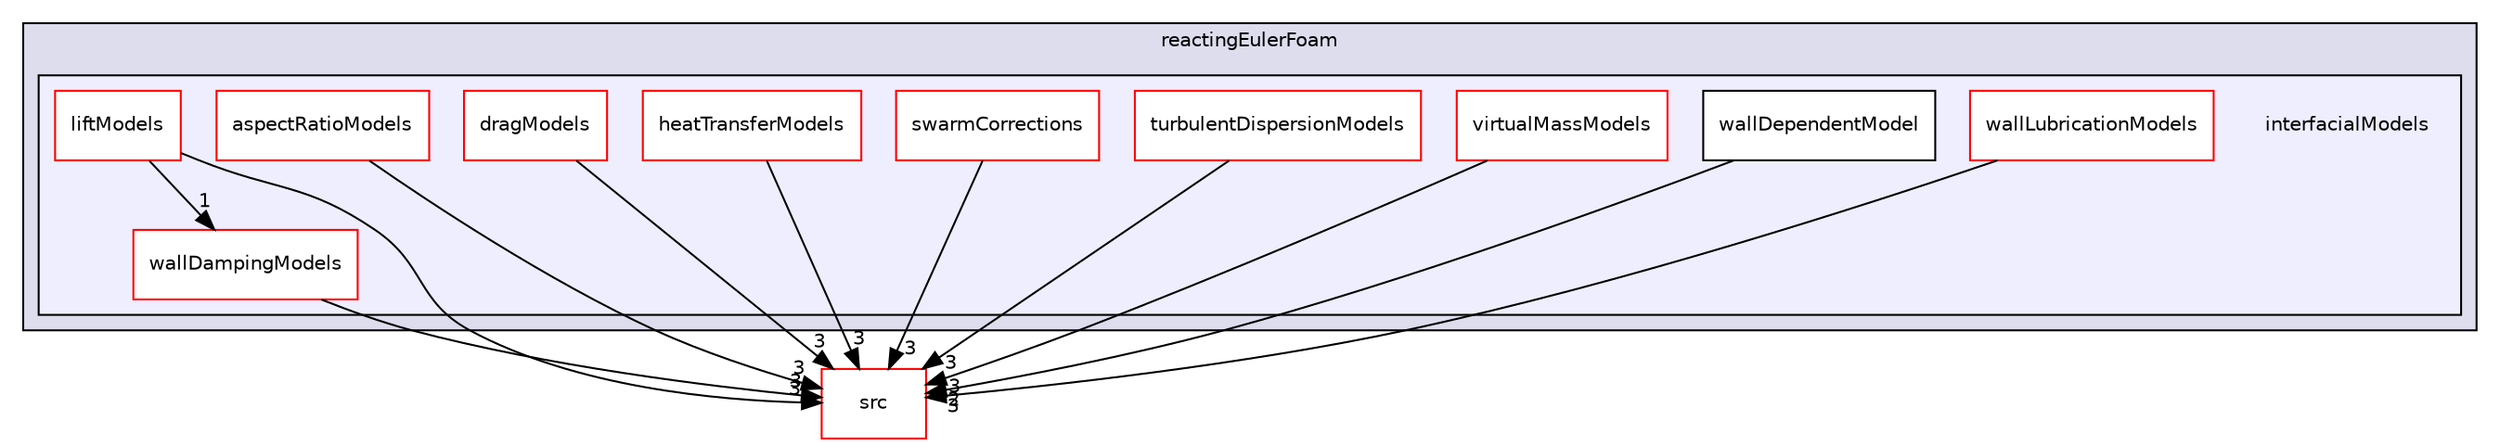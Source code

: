 digraph "applications/solvers/multiphase/reactingEulerFoam/interfacialModels" {
  bgcolor=transparent;
  compound=true
  node [ fontsize="10", fontname="Helvetica"];
  edge [ labelfontsize="10", labelfontname="Helvetica"];
  subgraph clusterdir_bd1c0bce0f70f7327528a03b20ac8e2b {
    graph [ bgcolor="#ddddee", pencolor="black", label="reactingEulerFoam" fontname="Helvetica", fontsize="10", URL="dir_bd1c0bce0f70f7327528a03b20ac8e2b.html"]
  subgraph clusterdir_27c83a420e522b8ccff26d2d4e401b3e {
    graph [ bgcolor="#eeeeff", pencolor="black", label="" URL="dir_27c83a420e522b8ccff26d2d4e401b3e.html"];
    dir_27c83a420e522b8ccff26d2d4e401b3e [shape=plaintext label="interfacialModels"];
    dir_e9919ab5149f5f27339f51bcab650f85 [shape=box label="aspectRatioModels" color="red" fillcolor="white" style="filled" URL="dir_e9919ab5149f5f27339f51bcab650f85.html"];
    dir_140550c5d1d4b990d521848813359ae9 [shape=box label="dragModels" color="red" fillcolor="white" style="filled" URL="dir_140550c5d1d4b990d521848813359ae9.html"];
    dir_01139efe015cac160fe35ad013225f4d [shape=box label="heatTransferModels" color="red" fillcolor="white" style="filled" URL="dir_01139efe015cac160fe35ad013225f4d.html"];
    dir_958cf92edb2f8614047546908bf03d2a [shape=box label="liftModels" color="red" fillcolor="white" style="filled" URL="dir_958cf92edb2f8614047546908bf03d2a.html"];
    dir_3e80d02eb03cde4585a5e9230356fd14 [shape=box label="swarmCorrections" color="red" fillcolor="white" style="filled" URL="dir_3e80d02eb03cde4585a5e9230356fd14.html"];
    dir_68582b348e2d9384d1ebe839f91d5a6a [shape=box label="turbulentDispersionModels" color="red" fillcolor="white" style="filled" URL="dir_68582b348e2d9384d1ebe839f91d5a6a.html"];
    dir_14fdfbd04731d64c597f445130782612 [shape=box label="virtualMassModels" color="red" fillcolor="white" style="filled" URL="dir_14fdfbd04731d64c597f445130782612.html"];
    dir_cee67cef8b707840d7034735f1e2f9fa [shape=box label="wallDampingModels" color="red" fillcolor="white" style="filled" URL="dir_cee67cef8b707840d7034735f1e2f9fa.html"];
    dir_39c6fb13b73366fdd8d1a563194c0342 [shape=box label="wallDependentModel" color="black" fillcolor="white" style="filled" URL="dir_39c6fb13b73366fdd8d1a563194c0342.html"];
    dir_dc2172eec47757b3e024133ec45cdacf [shape=box label="wallLubricationModels" color="red" fillcolor="white" style="filled" URL="dir_dc2172eec47757b3e024133ec45cdacf.html"];
  }
  }
  dir_68267d1309a1af8e8297ef4c3efbcdba [shape=box label="src" color="red" URL="dir_68267d1309a1af8e8297ef4c3efbcdba.html"];
  dir_dc2172eec47757b3e024133ec45cdacf->dir_68267d1309a1af8e8297ef4c3efbcdba [headlabel="3", labeldistance=1.5 headhref="dir_000326_000736.html"];
  dir_68582b348e2d9384d1ebe839f91d5a6a->dir_68267d1309a1af8e8297ef4c3efbcdba [headlabel="3", labeldistance=1.5 headhref="dir_000293_000736.html"];
  dir_3e80d02eb03cde4585a5e9230356fd14->dir_68267d1309a1af8e8297ef4c3efbcdba [headlabel="3", labeldistance=1.5 headhref="dir_000285_000736.html"];
  dir_140550c5d1d4b990d521848813359ae9->dir_68267d1309a1af8e8297ef4c3efbcdba [headlabel="3", labeldistance=1.5 headhref="dir_000173_000736.html"];
  dir_958cf92edb2f8614047546908bf03d2a->dir_68267d1309a1af8e8297ef4c3efbcdba [headlabel="3", labeldistance=1.5 headhref="dir_000270_000736.html"];
  dir_958cf92edb2f8614047546908bf03d2a->dir_cee67cef8b707840d7034735f1e2f9fa [headlabel="1", labeldistance=1.5 headhref="dir_000270_000317.html"];
  dir_39c6fb13b73366fdd8d1a563194c0342->dir_68267d1309a1af8e8297ef4c3efbcdba [headlabel="2", labeldistance=1.5 headhref="dir_000324_000736.html"];
  dir_14fdfbd04731d64c597f445130782612->dir_68267d1309a1af8e8297ef4c3efbcdba [headlabel="3", labeldistance=1.5 headhref="dir_000307_000736.html"];
  dir_e9919ab5149f5f27339f51bcab650f85->dir_68267d1309a1af8e8297ef4c3efbcdba [headlabel="3", labeldistance=1.5 headhref="dir_000245_000736.html"];
  dir_cee67cef8b707840d7034735f1e2f9fa->dir_68267d1309a1af8e8297ef4c3efbcdba [headlabel="3", labeldistance=1.5 headhref="dir_000317_000736.html"];
  dir_01139efe015cac160fe35ad013225f4d->dir_68267d1309a1af8e8297ef4c3efbcdba [headlabel="3", labeldistance=1.5 headhref="dir_000202_000736.html"];
}
